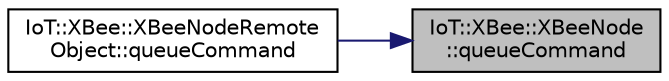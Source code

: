 digraph "IoT::XBee::XBeeNode::queueCommand"
{
 // LATEX_PDF_SIZE
  edge [fontname="Helvetica",fontsize="10",labelfontname="Helvetica",labelfontsize="10"];
  node [fontname="Helvetica",fontsize="10",shape=record];
  rankdir="RL";
  Node1 [label="IoT::XBee::XBeeNode\l::queueCommand",height=0.2,width=0.4,color="black", fillcolor="grey75", style="filled", fontcolor="black",tooltip="Sends an AT command to the connected XBee device."];
  Node1 -> Node2 [dir="back",color="midnightblue",fontsize="10",style="solid"];
  Node2 [label="IoT::XBee::XBeeNodeRemote\lObject::queueCommand",height=0.2,width=0.4,color="black", fillcolor="white", style="filled",URL="$classIoT_1_1XBee_1_1XBeeNodeRemoteObject.html#a2649b9ad9dc3312e93ac98f72acd86cf",tooltip="Destroys the XBeeNodeRemoteObject."];
}
